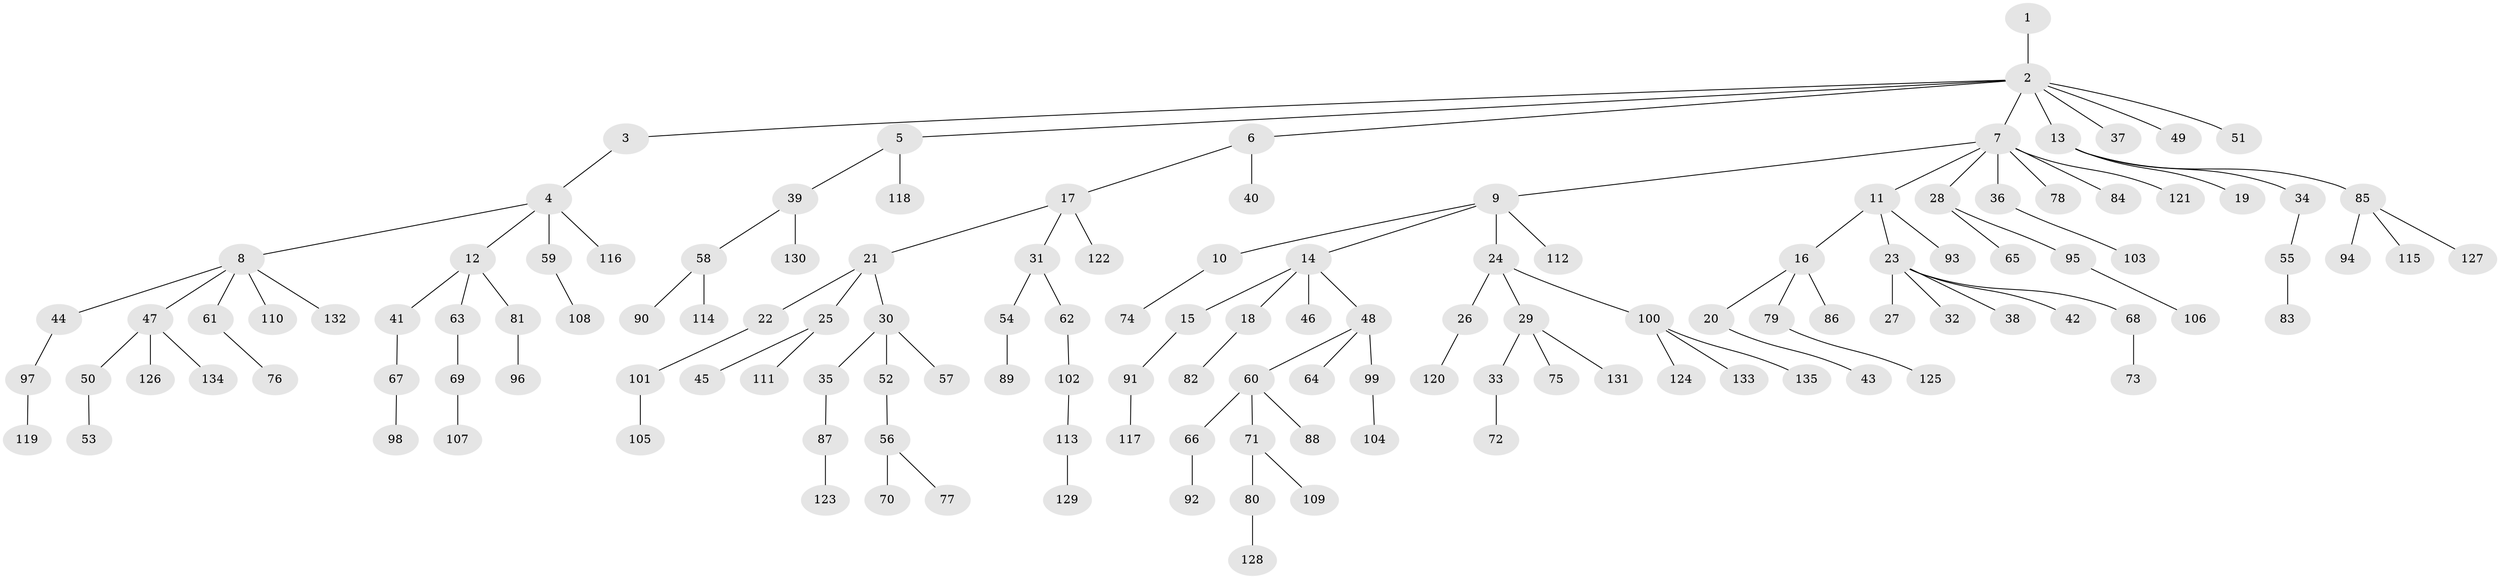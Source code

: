 // coarse degree distribution, {1: 0.5979381443298969, 8: 0.010309278350515464, 2: 0.17525773195876287, 4: 0.07216494845360824, 7: 0.010309278350515464, 5: 0.030927835051546393, 3: 0.061855670103092786, 6: 0.041237113402061855}
// Generated by graph-tools (version 1.1) at 2025/24/03/03/25 07:24:07]
// undirected, 135 vertices, 134 edges
graph export_dot {
graph [start="1"]
  node [color=gray90,style=filled];
  1;
  2;
  3;
  4;
  5;
  6;
  7;
  8;
  9;
  10;
  11;
  12;
  13;
  14;
  15;
  16;
  17;
  18;
  19;
  20;
  21;
  22;
  23;
  24;
  25;
  26;
  27;
  28;
  29;
  30;
  31;
  32;
  33;
  34;
  35;
  36;
  37;
  38;
  39;
  40;
  41;
  42;
  43;
  44;
  45;
  46;
  47;
  48;
  49;
  50;
  51;
  52;
  53;
  54;
  55;
  56;
  57;
  58;
  59;
  60;
  61;
  62;
  63;
  64;
  65;
  66;
  67;
  68;
  69;
  70;
  71;
  72;
  73;
  74;
  75;
  76;
  77;
  78;
  79;
  80;
  81;
  82;
  83;
  84;
  85;
  86;
  87;
  88;
  89;
  90;
  91;
  92;
  93;
  94;
  95;
  96;
  97;
  98;
  99;
  100;
  101;
  102;
  103;
  104;
  105;
  106;
  107;
  108;
  109;
  110;
  111;
  112;
  113;
  114;
  115;
  116;
  117;
  118;
  119;
  120;
  121;
  122;
  123;
  124;
  125;
  126;
  127;
  128;
  129;
  130;
  131;
  132;
  133;
  134;
  135;
  1 -- 2;
  2 -- 3;
  2 -- 5;
  2 -- 6;
  2 -- 7;
  2 -- 13;
  2 -- 37;
  2 -- 49;
  2 -- 51;
  3 -- 4;
  4 -- 8;
  4 -- 12;
  4 -- 59;
  4 -- 116;
  5 -- 39;
  5 -- 118;
  6 -- 17;
  6 -- 40;
  7 -- 9;
  7 -- 11;
  7 -- 28;
  7 -- 36;
  7 -- 78;
  7 -- 84;
  7 -- 121;
  8 -- 44;
  8 -- 47;
  8 -- 61;
  8 -- 110;
  8 -- 132;
  9 -- 10;
  9 -- 14;
  9 -- 24;
  9 -- 112;
  10 -- 74;
  11 -- 16;
  11 -- 23;
  11 -- 93;
  12 -- 41;
  12 -- 63;
  12 -- 81;
  13 -- 19;
  13 -- 34;
  13 -- 85;
  14 -- 15;
  14 -- 18;
  14 -- 46;
  14 -- 48;
  15 -- 91;
  16 -- 20;
  16 -- 79;
  16 -- 86;
  17 -- 21;
  17 -- 31;
  17 -- 122;
  18 -- 82;
  20 -- 43;
  21 -- 22;
  21 -- 25;
  21 -- 30;
  22 -- 101;
  23 -- 27;
  23 -- 32;
  23 -- 38;
  23 -- 42;
  23 -- 68;
  24 -- 26;
  24 -- 29;
  24 -- 100;
  25 -- 45;
  25 -- 111;
  26 -- 120;
  28 -- 65;
  28 -- 95;
  29 -- 33;
  29 -- 75;
  29 -- 131;
  30 -- 35;
  30 -- 52;
  30 -- 57;
  31 -- 54;
  31 -- 62;
  33 -- 72;
  34 -- 55;
  35 -- 87;
  36 -- 103;
  39 -- 58;
  39 -- 130;
  41 -- 67;
  44 -- 97;
  47 -- 50;
  47 -- 126;
  47 -- 134;
  48 -- 60;
  48 -- 64;
  48 -- 99;
  50 -- 53;
  52 -- 56;
  54 -- 89;
  55 -- 83;
  56 -- 70;
  56 -- 77;
  58 -- 90;
  58 -- 114;
  59 -- 108;
  60 -- 66;
  60 -- 71;
  60 -- 88;
  61 -- 76;
  62 -- 102;
  63 -- 69;
  66 -- 92;
  67 -- 98;
  68 -- 73;
  69 -- 107;
  71 -- 80;
  71 -- 109;
  79 -- 125;
  80 -- 128;
  81 -- 96;
  85 -- 94;
  85 -- 115;
  85 -- 127;
  87 -- 123;
  91 -- 117;
  95 -- 106;
  97 -- 119;
  99 -- 104;
  100 -- 124;
  100 -- 133;
  100 -- 135;
  101 -- 105;
  102 -- 113;
  113 -- 129;
}

